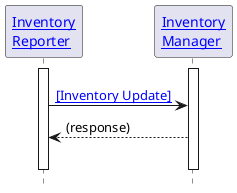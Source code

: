 @startuml

hide footbox

'!include ./style.iuml


participant "[[actors_and_transactions.html#inventory-reporter Inventory\nReporter]]" as IR
participant "[[actors_and_transactions.html#inventory-manager Inventory\nManager]]" as IM

activate IR
activate IM

IR -[hidden]> IM
IR -> IM: [[StructureDefinition-ihe-supply-inventory-update.html{Inventory Update} ~[Inventory Update~]]]
IR <-- IM: (response)\t
IR -[hidden]> IM :"  "

deactivate IR
deactivate IM

@enduml
